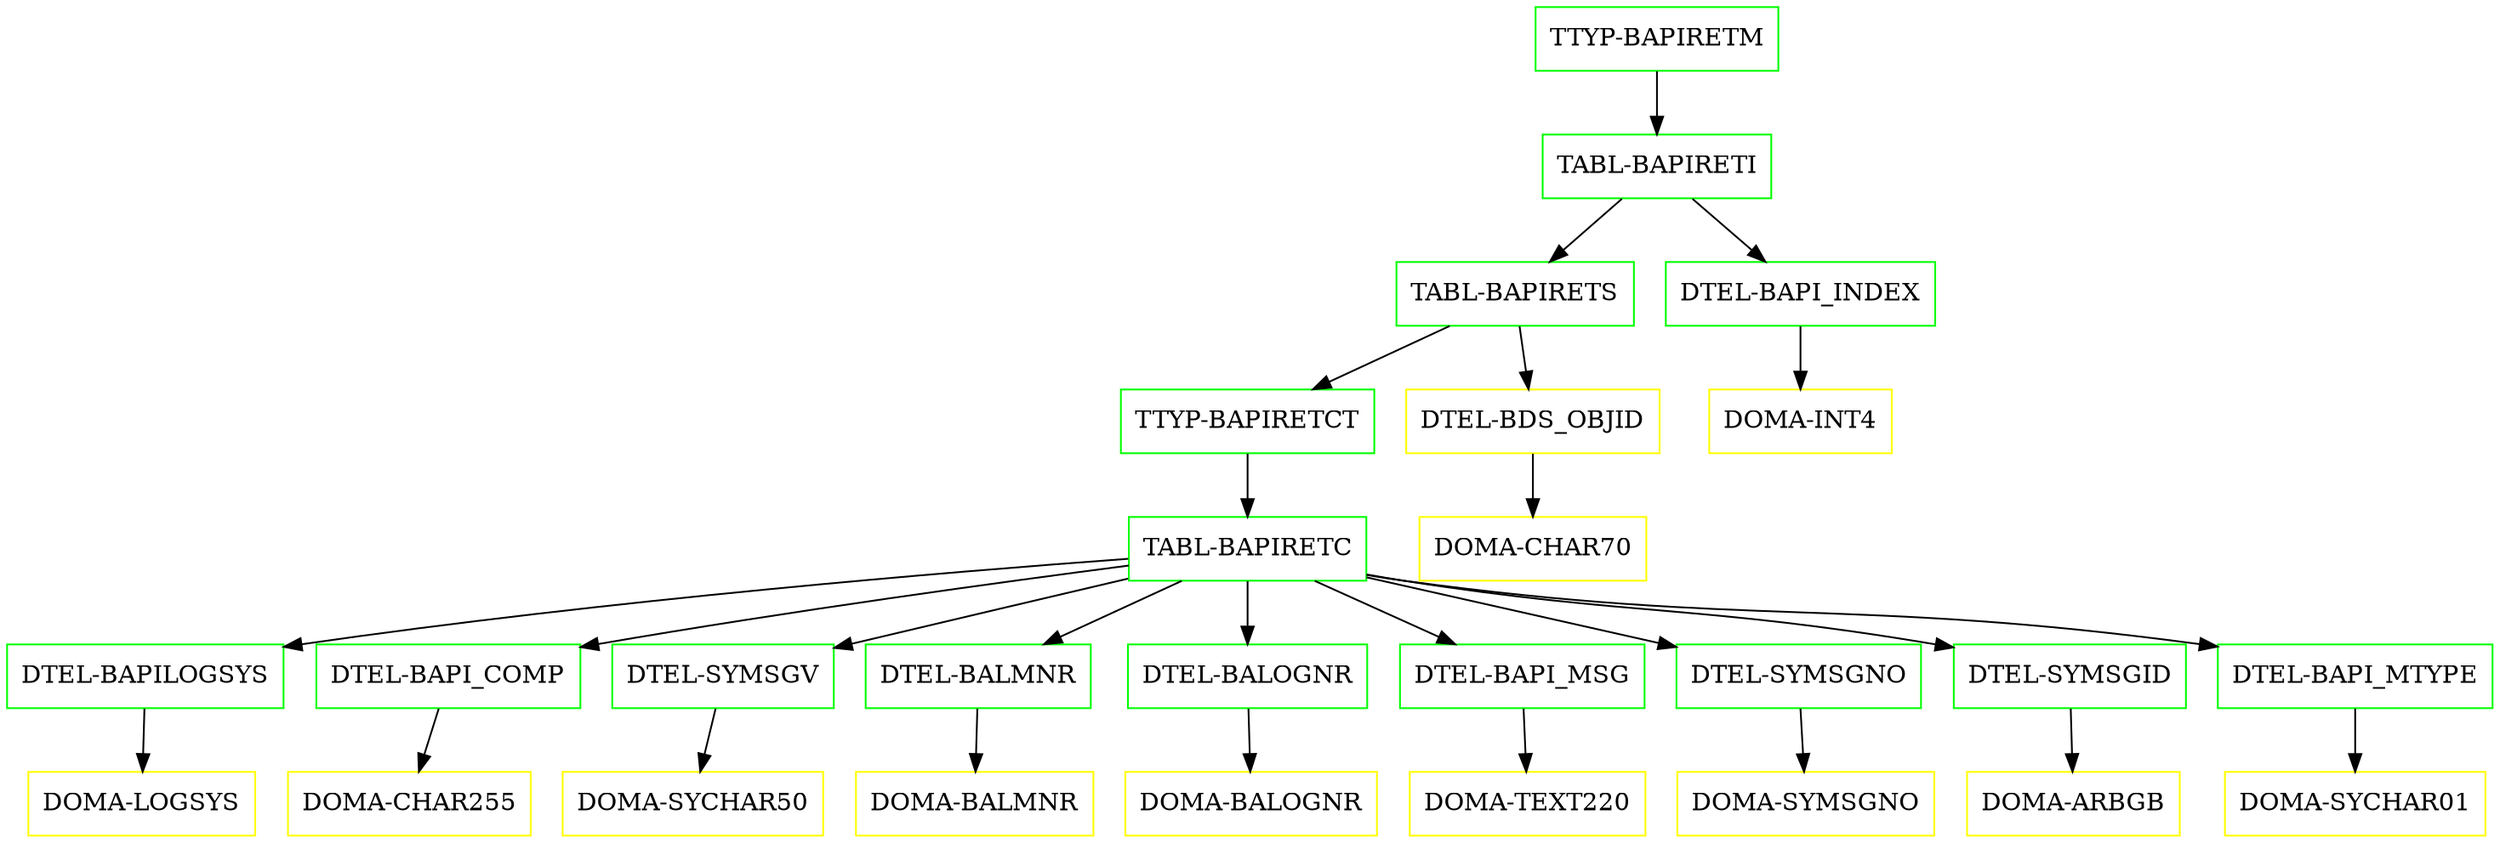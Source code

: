 digraph G {
  "TTYP-BAPIRETM" [shape=box,color=green];
  "TABL-BAPIRETI" [shape=box,color=green,URL="./TABL_BAPIRETI.html"];
  "TABL-BAPIRETS" [shape=box,color=green,URL="./TABL_BAPIRETS.html"];
  "TTYP-BAPIRETCT" [shape=box,color=green,URL="./TTYP_BAPIRETCT.html"];
  "TABL-BAPIRETC" [shape=box,color=green,URL="./TABL_BAPIRETC.html"];
  "DTEL-BAPILOGSYS" [shape=box,color=green,URL="./DTEL_BAPILOGSYS.html"];
  "DOMA-LOGSYS" [shape=box,color=yellow,URL="./DOMA_LOGSYS.html"];
  "DTEL-BAPI_COMP" [shape=box,color=green,URL="./DTEL_BAPI_COMP.html"];
  "DOMA-CHAR255" [shape=box,color=yellow,URL="./DOMA_CHAR255.html"];
  "DTEL-SYMSGV" [shape=box,color=green,URL="./DTEL_SYMSGV.html"];
  "DOMA-SYCHAR50" [shape=box,color=yellow,URL="./DOMA_SYCHAR50.html"];
  "DTEL-BALMNR" [shape=box,color=green,URL="./DTEL_BALMNR.html"];
  "DOMA-BALMNR" [shape=box,color=yellow,URL="./DOMA_BALMNR.html"];
  "DTEL-BALOGNR" [shape=box,color=green,URL="./DTEL_BALOGNR.html"];
  "DOMA-BALOGNR" [shape=box,color=yellow,URL="./DOMA_BALOGNR.html"];
  "DTEL-BAPI_MSG" [shape=box,color=green,URL="./DTEL_BAPI_MSG.html"];
  "DOMA-TEXT220" [shape=box,color=yellow,URL="./DOMA_TEXT220.html"];
  "DTEL-SYMSGNO" [shape=box,color=green,URL="./DTEL_SYMSGNO.html"];
  "DOMA-SYMSGNO" [shape=box,color=yellow,URL="./DOMA_SYMSGNO.html"];
  "DTEL-SYMSGID" [shape=box,color=green,URL="./DTEL_SYMSGID.html"];
  "DOMA-ARBGB" [shape=box,color=yellow,URL="./DOMA_ARBGB.html"];
  "DTEL-BAPI_MTYPE" [shape=box,color=green,URL="./DTEL_BAPI_MTYPE.html"];
  "DOMA-SYCHAR01" [shape=box,color=yellow,URL="./DOMA_SYCHAR01.html"];
  "DTEL-BDS_OBJID" [shape=box,color=yellow,URL="./DTEL_BDS_OBJID.html"];
  "DOMA-CHAR70" [shape=box,color=yellow,URL="./DOMA_CHAR70.html"];
  "DTEL-BAPI_INDEX" [shape=box,color=green,URL="./DTEL_BAPI_INDEX.html"];
  "DOMA-INT4" [shape=box,color=yellow,URL="./DOMA_INT4.html"];
  "TTYP-BAPIRETM" -> "TABL-BAPIRETI";
  "TABL-BAPIRETI" -> "DTEL-BAPI_INDEX";
  "TABL-BAPIRETI" -> "TABL-BAPIRETS";
  "TABL-BAPIRETS" -> "DTEL-BDS_OBJID";
  "TABL-BAPIRETS" -> "TTYP-BAPIRETCT";
  "TTYP-BAPIRETCT" -> "TABL-BAPIRETC";
  "TABL-BAPIRETC" -> "DTEL-BAPI_MTYPE";
  "TABL-BAPIRETC" -> "DTEL-SYMSGID";
  "TABL-BAPIRETC" -> "DTEL-SYMSGNO";
  "TABL-BAPIRETC" -> "DTEL-BAPI_MSG";
  "TABL-BAPIRETC" -> "DTEL-BALOGNR";
  "TABL-BAPIRETC" -> "DTEL-BALMNR";
  "TABL-BAPIRETC" -> "DTEL-SYMSGV";
  "TABL-BAPIRETC" -> "DTEL-BAPI_COMP";
  "TABL-BAPIRETC" -> "DTEL-BAPILOGSYS";
  "DTEL-BAPILOGSYS" -> "DOMA-LOGSYS";
  "DTEL-BAPI_COMP" -> "DOMA-CHAR255";
  "DTEL-SYMSGV" -> "DOMA-SYCHAR50";
  "DTEL-BALMNR" -> "DOMA-BALMNR";
  "DTEL-BALOGNR" -> "DOMA-BALOGNR";
  "DTEL-BAPI_MSG" -> "DOMA-TEXT220";
  "DTEL-SYMSGNO" -> "DOMA-SYMSGNO";
  "DTEL-SYMSGID" -> "DOMA-ARBGB";
  "DTEL-BAPI_MTYPE" -> "DOMA-SYCHAR01";
  "DTEL-BDS_OBJID" -> "DOMA-CHAR70";
  "DTEL-BAPI_INDEX" -> "DOMA-INT4";
}
